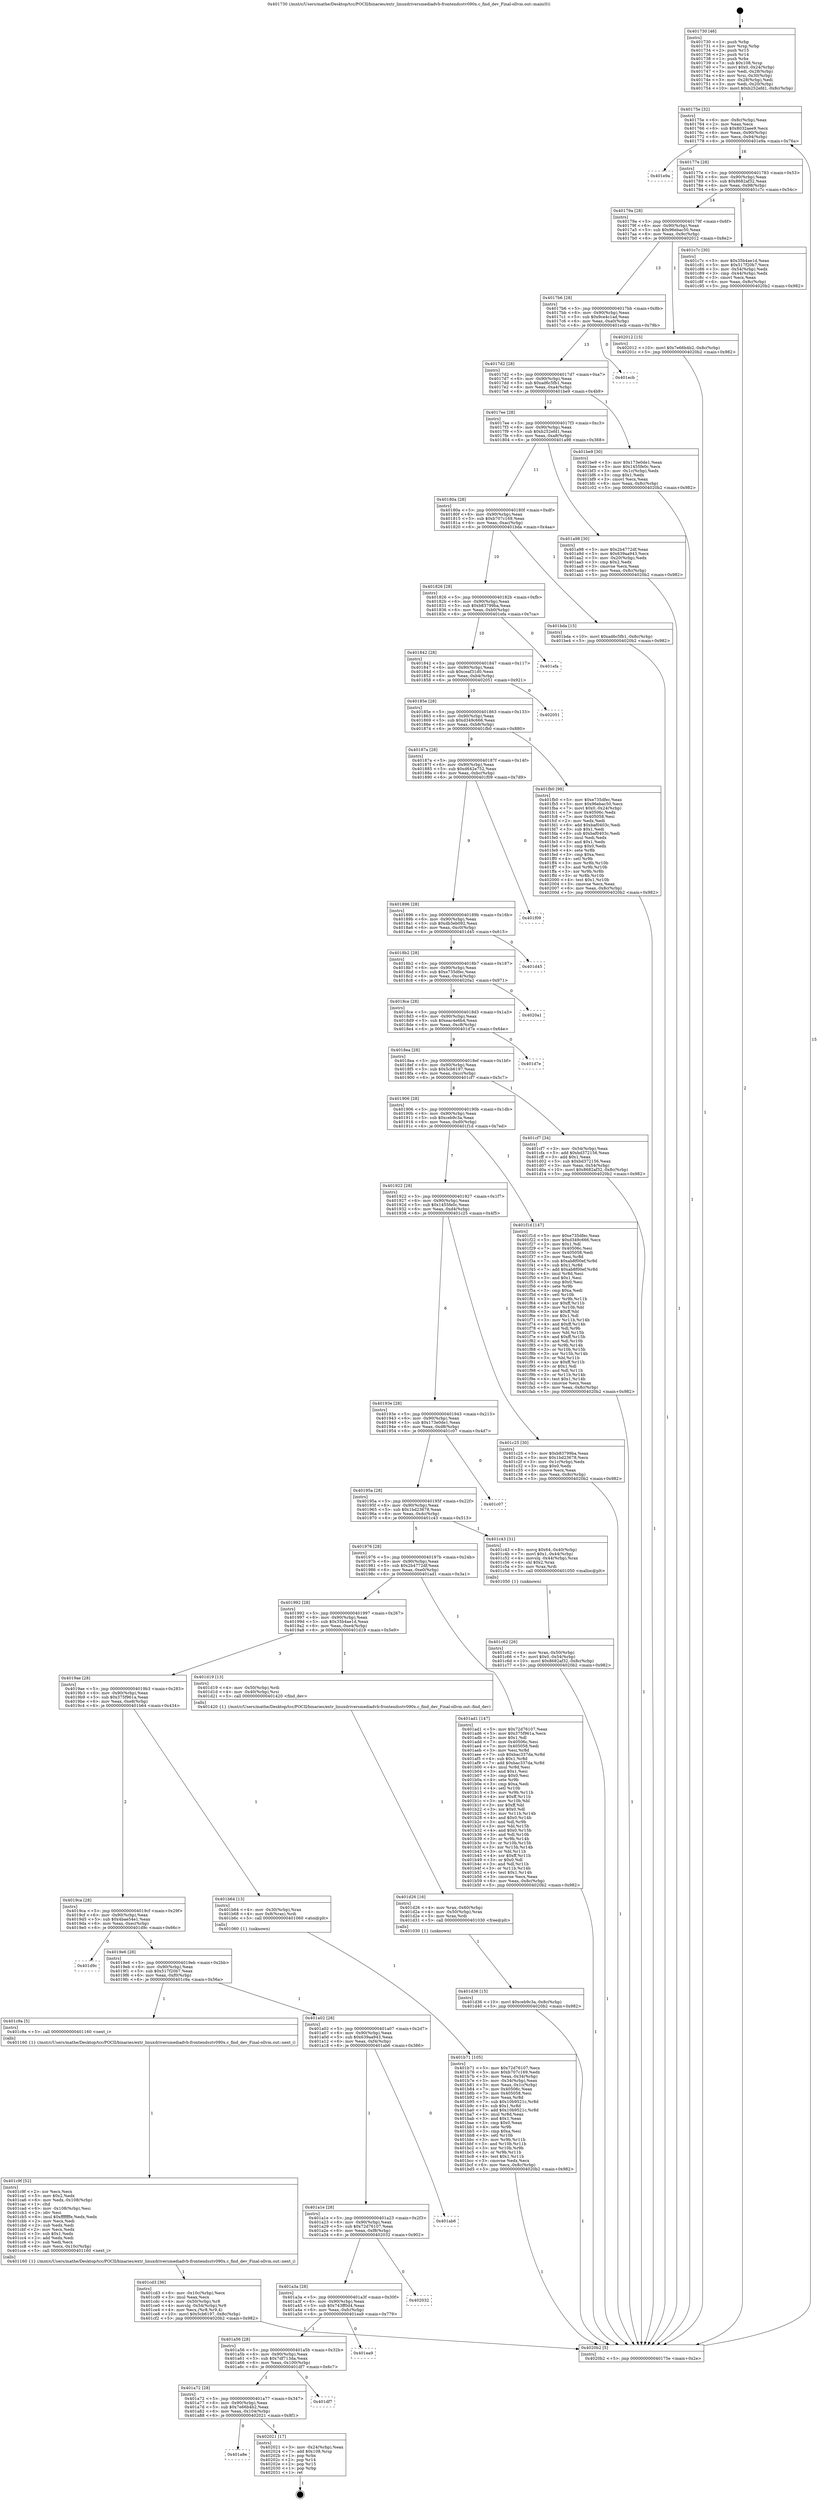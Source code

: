 digraph "0x401730" {
  label = "0x401730 (/mnt/c/Users/mathe/Desktop/tcc/POCII/binaries/extr_linuxdriversmediadvb-frontendsstv090x.c_find_dev_Final-ollvm.out::main(0))"
  labelloc = "t"
  node[shape=record]

  Entry [label="",width=0.3,height=0.3,shape=circle,fillcolor=black,style=filled]
  "0x40175e" [label="{
     0x40175e [32]\l
     | [instrs]\l
     &nbsp;&nbsp;0x40175e \<+6\>: mov -0x8c(%rbp),%eax\l
     &nbsp;&nbsp;0x401764 \<+2\>: mov %eax,%ecx\l
     &nbsp;&nbsp;0x401766 \<+6\>: sub $0x8032aee9,%ecx\l
     &nbsp;&nbsp;0x40176c \<+6\>: mov %eax,-0x90(%rbp)\l
     &nbsp;&nbsp;0x401772 \<+6\>: mov %ecx,-0x94(%rbp)\l
     &nbsp;&nbsp;0x401778 \<+6\>: je 0000000000401e9a \<main+0x76a\>\l
  }"]
  "0x401e9a" [label="{
     0x401e9a\l
  }", style=dashed]
  "0x40177e" [label="{
     0x40177e [28]\l
     | [instrs]\l
     &nbsp;&nbsp;0x40177e \<+5\>: jmp 0000000000401783 \<main+0x53\>\l
     &nbsp;&nbsp;0x401783 \<+6\>: mov -0x90(%rbp),%eax\l
     &nbsp;&nbsp;0x401789 \<+5\>: sub $0x8682af32,%eax\l
     &nbsp;&nbsp;0x40178e \<+6\>: mov %eax,-0x98(%rbp)\l
     &nbsp;&nbsp;0x401794 \<+6\>: je 0000000000401c7c \<main+0x54c\>\l
  }"]
  Exit [label="",width=0.3,height=0.3,shape=circle,fillcolor=black,style=filled,peripheries=2]
  "0x401c7c" [label="{
     0x401c7c [30]\l
     | [instrs]\l
     &nbsp;&nbsp;0x401c7c \<+5\>: mov $0x35b4ae1d,%eax\l
     &nbsp;&nbsp;0x401c81 \<+5\>: mov $0x517f20b7,%ecx\l
     &nbsp;&nbsp;0x401c86 \<+3\>: mov -0x54(%rbp),%edx\l
     &nbsp;&nbsp;0x401c89 \<+3\>: cmp -0x44(%rbp),%edx\l
     &nbsp;&nbsp;0x401c8c \<+3\>: cmovl %ecx,%eax\l
     &nbsp;&nbsp;0x401c8f \<+6\>: mov %eax,-0x8c(%rbp)\l
     &nbsp;&nbsp;0x401c95 \<+5\>: jmp 00000000004020b2 \<main+0x982\>\l
  }"]
  "0x40179a" [label="{
     0x40179a [28]\l
     | [instrs]\l
     &nbsp;&nbsp;0x40179a \<+5\>: jmp 000000000040179f \<main+0x6f\>\l
     &nbsp;&nbsp;0x40179f \<+6\>: mov -0x90(%rbp),%eax\l
     &nbsp;&nbsp;0x4017a5 \<+5\>: sub $0x96ebac50,%eax\l
     &nbsp;&nbsp;0x4017aa \<+6\>: mov %eax,-0x9c(%rbp)\l
     &nbsp;&nbsp;0x4017b0 \<+6\>: je 0000000000402012 \<main+0x8e2\>\l
  }"]
  "0x401a8e" [label="{
     0x401a8e\l
  }", style=dashed]
  "0x402012" [label="{
     0x402012 [15]\l
     | [instrs]\l
     &nbsp;&nbsp;0x402012 \<+10\>: movl $0x7e66b4b2,-0x8c(%rbp)\l
     &nbsp;&nbsp;0x40201c \<+5\>: jmp 00000000004020b2 \<main+0x982\>\l
  }"]
  "0x4017b6" [label="{
     0x4017b6 [28]\l
     | [instrs]\l
     &nbsp;&nbsp;0x4017b6 \<+5\>: jmp 00000000004017bb \<main+0x8b\>\l
     &nbsp;&nbsp;0x4017bb \<+6\>: mov -0x90(%rbp),%eax\l
     &nbsp;&nbsp;0x4017c1 \<+5\>: sub $0x9ce4c1ad,%eax\l
     &nbsp;&nbsp;0x4017c6 \<+6\>: mov %eax,-0xa0(%rbp)\l
     &nbsp;&nbsp;0x4017cc \<+6\>: je 0000000000401ecb \<main+0x79b\>\l
  }"]
  "0x402021" [label="{
     0x402021 [17]\l
     | [instrs]\l
     &nbsp;&nbsp;0x402021 \<+3\>: mov -0x24(%rbp),%eax\l
     &nbsp;&nbsp;0x402024 \<+7\>: add $0x108,%rsp\l
     &nbsp;&nbsp;0x40202b \<+1\>: pop %rbx\l
     &nbsp;&nbsp;0x40202c \<+2\>: pop %r14\l
     &nbsp;&nbsp;0x40202e \<+2\>: pop %r15\l
     &nbsp;&nbsp;0x402030 \<+1\>: pop %rbp\l
     &nbsp;&nbsp;0x402031 \<+1\>: ret\l
  }"]
  "0x401ecb" [label="{
     0x401ecb\l
  }", style=dashed]
  "0x4017d2" [label="{
     0x4017d2 [28]\l
     | [instrs]\l
     &nbsp;&nbsp;0x4017d2 \<+5\>: jmp 00000000004017d7 \<main+0xa7\>\l
     &nbsp;&nbsp;0x4017d7 \<+6\>: mov -0x90(%rbp),%eax\l
     &nbsp;&nbsp;0x4017dd \<+5\>: sub $0xad6c5fb1,%eax\l
     &nbsp;&nbsp;0x4017e2 \<+6\>: mov %eax,-0xa4(%rbp)\l
     &nbsp;&nbsp;0x4017e8 \<+6\>: je 0000000000401be9 \<main+0x4b9\>\l
  }"]
  "0x401a72" [label="{
     0x401a72 [28]\l
     | [instrs]\l
     &nbsp;&nbsp;0x401a72 \<+5\>: jmp 0000000000401a77 \<main+0x347\>\l
     &nbsp;&nbsp;0x401a77 \<+6\>: mov -0x90(%rbp),%eax\l
     &nbsp;&nbsp;0x401a7d \<+5\>: sub $0x7e66b4b2,%eax\l
     &nbsp;&nbsp;0x401a82 \<+6\>: mov %eax,-0x104(%rbp)\l
     &nbsp;&nbsp;0x401a88 \<+6\>: je 0000000000402021 \<main+0x8f1\>\l
  }"]
  "0x401be9" [label="{
     0x401be9 [30]\l
     | [instrs]\l
     &nbsp;&nbsp;0x401be9 \<+5\>: mov $0x173e0de1,%eax\l
     &nbsp;&nbsp;0x401bee \<+5\>: mov $0x1455fe0c,%ecx\l
     &nbsp;&nbsp;0x401bf3 \<+3\>: mov -0x1c(%rbp),%edx\l
     &nbsp;&nbsp;0x401bf6 \<+3\>: cmp $0x1,%edx\l
     &nbsp;&nbsp;0x401bf9 \<+3\>: cmovl %ecx,%eax\l
     &nbsp;&nbsp;0x401bfc \<+6\>: mov %eax,-0x8c(%rbp)\l
     &nbsp;&nbsp;0x401c02 \<+5\>: jmp 00000000004020b2 \<main+0x982\>\l
  }"]
  "0x4017ee" [label="{
     0x4017ee [28]\l
     | [instrs]\l
     &nbsp;&nbsp;0x4017ee \<+5\>: jmp 00000000004017f3 \<main+0xc3\>\l
     &nbsp;&nbsp;0x4017f3 \<+6\>: mov -0x90(%rbp),%eax\l
     &nbsp;&nbsp;0x4017f9 \<+5\>: sub $0xb252efd1,%eax\l
     &nbsp;&nbsp;0x4017fe \<+6\>: mov %eax,-0xa8(%rbp)\l
     &nbsp;&nbsp;0x401804 \<+6\>: je 0000000000401a98 \<main+0x368\>\l
  }"]
  "0x401df7" [label="{
     0x401df7\l
  }", style=dashed]
  "0x401a98" [label="{
     0x401a98 [30]\l
     | [instrs]\l
     &nbsp;&nbsp;0x401a98 \<+5\>: mov $0x2b4772df,%eax\l
     &nbsp;&nbsp;0x401a9d \<+5\>: mov $0x639aa943,%ecx\l
     &nbsp;&nbsp;0x401aa2 \<+3\>: mov -0x20(%rbp),%edx\l
     &nbsp;&nbsp;0x401aa5 \<+3\>: cmp $0x2,%edx\l
     &nbsp;&nbsp;0x401aa8 \<+3\>: cmovne %ecx,%eax\l
     &nbsp;&nbsp;0x401aab \<+6\>: mov %eax,-0x8c(%rbp)\l
     &nbsp;&nbsp;0x401ab1 \<+5\>: jmp 00000000004020b2 \<main+0x982\>\l
  }"]
  "0x40180a" [label="{
     0x40180a [28]\l
     | [instrs]\l
     &nbsp;&nbsp;0x40180a \<+5\>: jmp 000000000040180f \<main+0xdf\>\l
     &nbsp;&nbsp;0x40180f \<+6\>: mov -0x90(%rbp),%eax\l
     &nbsp;&nbsp;0x401815 \<+5\>: sub $0xb707c169,%eax\l
     &nbsp;&nbsp;0x40181a \<+6\>: mov %eax,-0xac(%rbp)\l
     &nbsp;&nbsp;0x401820 \<+6\>: je 0000000000401bda \<main+0x4aa\>\l
  }"]
  "0x4020b2" [label="{
     0x4020b2 [5]\l
     | [instrs]\l
     &nbsp;&nbsp;0x4020b2 \<+5\>: jmp 000000000040175e \<main+0x2e\>\l
  }"]
  "0x401730" [label="{
     0x401730 [46]\l
     | [instrs]\l
     &nbsp;&nbsp;0x401730 \<+1\>: push %rbp\l
     &nbsp;&nbsp;0x401731 \<+3\>: mov %rsp,%rbp\l
     &nbsp;&nbsp;0x401734 \<+2\>: push %r15\l
     &nbsp;&nbsp;0x401736 \<+2\>: push %r14\l
     &nbsp;&nbsp;0x401738 \<+1\>: push %rbx\l
     &nbsp;&nbsp;0x401739 \<+7\>: sub $0x108,%rsp\l
     &nbsp;&nbsp;0x401740 \<+7\>: movl $0x0,-0x24(%rbp)\l
     &nbsp;&nbsp;0x401747 \<+3\>: mov %edi,-0x28(%rbp)\l
     &nbsp;&nbsp;0x40174a \<+4\>: mov %rsi,-0x30(%rbp)\l
     &nbsp;&nbsp;0x40174e \<+3\>: mov -0x28(%rbp),%edi\l
     &nbsp;&nbsp;0x401751 \<+3\>: mov %edi,-0x20(%rbp)\l
     &nbsp;&nbsp;0x401754 \<+10\>: movl $0xb252efd1,-0x8c(%rbp)\l
  }"]
  "0x401a56" [label="{
     0x401a56 [28]\l
     | [instrs]\l
     &nbsp;&nbsp;0x401a56 \<+5\>: jmp 0000000000401a5b \<main+0x32b\>\l
     &nbsp;&nbsp;0x401a5b \<+6\>: mov -0x90(%rbp),%eax\l
     &nbsp;&nbsp;0x401a61 \<+5\>: sub $0x7df713da,%eax\l
     &nbsp;&nbsp;0x401a66 \<+6\>: mov %eax,-0x100(%rbp)\l
     &nbsp;&nbsp;0x401a6c \<+6\>: je 0000000000401df7 \<main+0x6c7\>\l
  }"]
  "0x401bda" [label="{
     0x401bda [15]\l
     | [instrs]\l
     &nbsp;&nbsp;0x401bda \<+10\>: movl $0xad6c5fb1,-0x8c(%rbp)\l
     &nbsp;&nbsp;0x401be4 \<+5\>: jmp 00000000004020b2 \<main+0x982\>\l
  }"]
  "0x401826" [label="{
     0x401826 [28]\l
     | [instrs]\l
     &nbsp;&nbsp;0x401826 \<+5\>: jmp 000000000040182b \<main+0xfb\>\l
     &nbsp;&nbsp;0x40182b \<+6\>: mov -0x90(%rbp),%eax\l
     &nbsp;&nbsp;0x401831 \<+5\>: sub $0xb83799ba,%eax\l
     &nbsp;&nbsp;0x401836 \<+6\>: mov %eax,-0xb0(%rbp)\l
     &nbsp;&nbsp;0x40183c \<+6\>: je 0000000000401efa \<main+0x7ca\>\l
  }"]
  "0x401ea9" [label="{
     0x401ea9\l
  }", style=dashed]
  "0x401efa" [label="{
     0x401efa\l
  }", style=dashed]
  "0x401842" [label="{
     0x401842 [28]\l
     | [instrs]\l
     &nbsp;&nbsp;0x401842 \<+5\>: jmp 0000000000401847 \<main+0x117\>\l
     &nbsp;&nbsp;0x401847 \<+6\>: mov -0x90(%rbp),%eax\l
     &nbsp;&nbsp;0x40184d \<+5\>: sub $0xceaf31d0,%eax\l
     &nbsp;&nbsp;0x401852 \<+6\>: mov %eax,-0xb4(%rbp)\l
     &nbsp;&nbsp;0x401858 \<+6\>: je 0000000000402051 \<main+0x921\>\l
  }"]
  "0x401a3a" [label="{
     0x401a3a [28]\l
     | [instrs]\l
     &nbsp;&nbsp;0x401a3a \<+5\>: jmp 0000000000401a3f \<main+0x30f\>\l
     &nbsp;&nbsp;0x401a3f \<+6\>: mov -0x90(%rbp),%eax\l
     &nbsp;&nbsp;0x401a45 \<+5\>: sub $0x743ff0d4,%eax\l
     &nbsp;&nbsp;0x401a4a \<+6\>: mov %eax,-0xfc(%rbp)\l
     &nbsp;&nbsp;0x401a50 \<+6\>: je 0000000000401ea9 \<main+0x779\>\l
  }"]
  "0x402051" [label="{
     0x402051\l
  }", style=dashed]
  "0x40185e" [label="{
     0x40185e [28]\l
     | [instrs]\l
     &nbsp;&nbsp;0x40185e \<+5\>: jmp 0000000000401863 \<main+0x133\>\l
     &nbsp;&nbsp;0x401863 \<+6\>: mov -0x90(%rbp),%eax\l
     &nbsp;&nbsp;0x401869 \<+5\>: sub $0xd349c666,%eax\l
     &nbsp;&nbsp;0x40186e \<+6\>: mov %eax,-0xb8(%rbp)\l
     &nbsp;&nbsp;0x401874 \<+6\>: je 0000000000401fb0 \<main+0x880\>\l
  }"]
  "0x402032" [label="{
     0x402032\l
  }", style=dashed]
  "0x401fb0" [label="{
     0x401fb0 [98]\l
     | [instrs]\l
     &nbsp;&nbsp;0x401fb0 \<+5\>: mov $0xe735dfec,%eax\l
     &nbsp;&nbsp;0x401fb5 \<+5\>: mov $0x96ebac50,%ecx\l
     &nbsp;&nbsp;0x401fba \<+7\>: movl $0x0,-0x24(%rbp)\l
     &nbsp;&nbsp;0x401fc1 \<+7\>: mov 0x40506c,%edx\l
     &nbsp;&nbsp;0x401fc8 \<+7\>: mov 0x405058,%esi\l
     &nbsp;&nbsp;0x401fcf \<+2\>: mov %edx,%edi\l
     &nbsp;&nbsp;0x401fd1 \<+6\>: add $0xbaf0403c,%edi\l
     &nbsp;&nbsp;0x401fd7 \<+3\>: sub $0x1,%edi\l
     &nbsp;&nbsp;0x401fda \<+6\>: sub $0xbaf0403c,%edi\l
     &nbsp;&nbsp;0x401fe0 \<+3\>: imul %edi,%edx\l
     &nbsp;&nbsp;0x401fe3 \<+3\>: and $0x1,%edx\l
     &nbsp;&nbsp;0x401fe6 \<+3\>: cmp $0x0,%edx\l
     &nbsp;&nbsp;0x401fe9 \<+4\>: sete %r8b\l
     &nbsp;&nbsp;0x401fed \<+3\>: cmp $0xa,%esi\l
     &nbsp;&nbsp;0x401ff0 \<+4\>: setl %r9b\l
     &nbsp;&nbsp;0x401ff4 \<+3\>: mov %r8b,%r10b\l
     &nbsp;&nbsp;0x401ff7 \<+3\>: and %r9b,%r10b\l
     &nbsp;&nbsp;0x401ffa \<+3\>: xor %r9b,%r8b\l
     &nbsp;&nbsp;0x401ffd \<+3\>: or %r8b,%r10b\l
     &nbsp;&nbsp;0x402000 \<+4\>: test $0x1,%r10b\l
     &nbsp;&nbsp;0x402004 \<+3\>: cmovne %ecx,%eax\l
     &nbsp;&nbsp;0x402007 \<+6\>: mov %eax,-0x8c(%rbp)\l
     &nbsp;&nbsp;0x40200d \<+5\>: jmp 00000000004020b2 \<main+0x982\>\l
  }"]
  "0x40187a" [label="{
     0x40187a [28]\l
     | [instrs]\l
     &nbsp;&nbsp;0x40187a \<+5\>: jmp 000000000040187f \<main+0x14f\>\l
     &nbsp;&nbsp;0x40187f \<+6\>: mov -0x90(%rbp),%eax\l
     &nbsp;&nbsp;0x401885 \<+5\>: sub $0xd642e752,%eax\l
     &nbsp;&nbsp;0x40188a \<+6\>: mov %eax,-0xbc(%rbp)\l
     &nbsp;&nbsp;0x401890 \<+6\>: je 0000000000401f09 \<main+0x7d9\>\l
  }"]
  "0x401a1e" [label="{
     0x401a1e [28]\l
     | [instrs]\l
     &nbsp;&nbsp;0x401a1e \<+5\>: jmp 0000000000401a23 \<main+0x2f3\>\l
     &nbsp;&nbsp;0x401a23 \<+6\>: mov -0x90(%rbp),%eax\l
     &nbsp;&nbsp;0x401a29 \<+5\>: sub $0x72d76107,%eax\l
     &nbsp;&nbsp;0x401a2e \<+6\>: mov %eax,-0xf8(%rbp)\l
     &nbsp;&nbsp;0x401a34 \<+6\>: je 0000000000402032 \<main+0x902\>\l
  }"]
  "0x401f09" [label="{
     0x401f09\l
  }", style=dashed]
  "0x401896" [label="{
     0x401896 [28]\l
     | [instrs]\l
     &nbsp;&nbsp;0x401896 \<+5\>: jmp 000000000040189b \<main+0x16b\>\l
     &nbsp;&nbsp;0x40189b \<+6\>: mov -0x90(%rbp),%eax\l
     &nbsp;&nbsp;0x4018a1 \<+5\>: sub $0xdb3eb092,%eax\l
     &nbsp;&nbsp;0x4018a6 \<+6\>: mov %eax,-0xc0(%rbp)\l
     &nbsp;&nbsp;0x4018ac \<+6\>: je 0000000000401d45 \<main+0x615\>\l
  }"]
  "0x401ab6" [label="{
     0x401ab6\l
  }", style=dashed]
  "0x401d45" [label="{
     0x401d45\l
  }", style=dashed]
  "0x4018b2" [label="{
     0x4018b2 [28]\l
     | [instrs]\l
     &nbsp;&nbsp;0x4018b2 \<+5\>: jmp 00000000004018b7 \<main+0x187\>\l
     &nbsp;&nbsp;0x4018b7 \<+6\>: mov -0x90(%rbp),%eax\l
     &nbsp;&nbsp;0x4018bd \<+5\>: sub $0xe735dfec,%eax\l
     &nbsp;&nbsp;0x4018c2 \<+6\>: mov %eax,-0xc4(%rbp)\l
     &nbsp;&nbsp;0x4018c8 \<+6\>: je 00000000004020a1 \<main+0x971\>\l
  }"]
  "0x401d36" [label="{
     0x401d36 [15]\l
     | [instrs]\l
     &nbsp;&nbsp;0x401d36 \<+10\>: movl $0xceb9c3a,-0x8c(%rbp)\l
     &nbsp;&nbsp;0x401d40 \<+5\>: jmp 00000000004020b2 \<main+0x982\>\l
  }"]
  "0x4020a1" [label="{
     0x4020a1\l
  }", style=dashed]
  "0x4018ce" [label="{
     0x4018ce [28]\l
     | [instrs]\l
     &nbsp;&nbsp;0x4018ce \<+5\>: jmp 00000000004018d3 \<main+0x1a3\>\l
     &nbsp;&nbsp;0x4018d3 \<+6\>: mov -0x90(%rbp),%eax\l
     &nbsp;&nbsp;0x4018d9 \<+5\>: sub $0xeac4e6b4,%eax\l
     &nbsp;&nbsp;0x4018de \<+6\>: mov %eax,-0xc8(%rbp)\l
     &nbsp;&nbsp;0x4018e4 \<+6\>: je 0000000000401d7e \<main+0x64e\>\l
  }"]
  "0x401d26" [label="{
     0x401d26 [16]\l
     | [instrs]\l
     &nbsp;&nbsp;0x401d26 \<+4\>: mov %rax,-0x60(%rbp)\l
     &nbsp;&nbsp;0x401d2a \<+4\>: mov -0x50(%rbp),%rax\l
     &nbsp;&nbsp;0x401d2e \<+3\>: mov %rax,%rdi\l
     &nbsp;&nbsp;0x401d31 \<+5\>: call 0000000000401030 \<free@plt\>\l
     | [calls]\l
     &nbsp;&nbsp;0x401030 \{1\} (unknown)\l
  }"]
  "0x401d7e" [label="{
     0x401d7e\l
  }", style=dashed]
  "0x4018ea" [label="{
     0x4018ea [28]\l
     | [instrs]\l
     &nbsp;&nbsp;0x4018ea \<+5\>: jmp 00000000004018ef \<main+0x1bf\>\l
     &nbsp;&nbsp;0x4018ef \<+6\>: mov -0x90(%rbp),%eax\l
     &nbsp;&nbsp;0x4018f5 \<+5\>: sub $0x5cb6197,%eax\l
     &nbsp;&nbsp;0x4018fa \<+6\>: mov %eax,-0xcc(%rbp)\l
     &nbsp;&nbsp;0x401900 \<+6\>: je 0000000000401cf7 \<main+0x5c7\>\l
  }"]
  "0x401cd3" [label="{
     0x401cd3 [36]\l
     | [instrs]\l
     &nbsp;&nbsp;0x401cd3 \<+6\>: mov -0x10c(%rbp),%ecx\l
     &nbsp;&nbsp;0x401cd9 \<+3\>: imul %eax,%ecx\l
     &nbsp;&nbsp;0x401cdc \<+4\>: mov -0x50(%rbp),%r8\l
     &nbsp;&nbsp;0x401ce0 \<+4\>: movslq -0x54(%rbp),%r9\l
     &nbsp;&nbsp;0x401ce4 \<+4\>: mov %ecx,(%r8,%r9,4)\l
     &nbsp;&nbsp;0x401ce8 \<+10\>: movl $0x5cb6197,-0x8c(%rbp)\l
     &nbsp;&nbsp;0x401cf2 \<+5\>: jmp 00000000004020b2 \<main+0x982\>\l
  }"]
  "0x401cf7" [label="{
     0x401cf7 [34]\l
     | [instrs]\l
     &nbsp;&nbsp;0x401cf7 \<+3\>: mov -0x54(%rbp),%eax\l
     &nbsp;&nbsp;0x401cfa \<+5\>: add $0xbd372156,%eax\l
     &nbsp;&nbsp;0x401cff \<+3\>: add $0x1,%eax\l
     &nbsp;&nbsp;0x401d02 \<+5\>: sub $0xbd372156,%eax\l
     &nbsp;&nbsp;0x401d07 \<+3\>: mov %eax,-0x54(%rbp)\l
     &nbsp;&nbsp;0x401d0a \<+10\>: movl $0x8682af32,-0x8c(%rbp)\l
     &nbsp;&nbsp;0x401d14 \<+5\>: jmp 00000000004020b2 \<main+0x982\>\l
  }"]
  "0x401906" [label="{
     0x401906 [28]\l
     | [instrs]\l
     &nbsp;&nbsp;0x401906 \<+5\>: jmp 000000000040190b \<main+0x1db\>\l
     &nbsp;&nbsp;0x40190b \<+6\>: mov -0x90(%rbp),%eax\l
     &nbsp;&nbsp;0x401911 \<+5\>: sub $0xceb9c3a,%eax\l
     &nbsp;&nbsp;0x401916 \<+6\>: mov %eax,-0xd0(%rbp)\l
     &nbsp;&nbsp;0x40191c \<+6\>: je 0000000000401f1d \<main+0x7ed\>\l
  }"]
  "0x401c9f" [label="{
     0x401c9f [52]\l
     | [instrs]\l
     &nbsp;&nbsp;0x401c9f \<+2\>: xor %ecx,%ecx\l
     &nbsp;&nbsp;0x401ca1 \<+5\>: mov $0x2,%edx\l
     &nbsp;&nbsp;0x401ca6 \<+6\>: mov %edx,-0x108(%rbp)\l
     &nbsp;&nbsp;0x401cac \<+1\>: cltd\l
     &nbsp;&nbsp;0x401cad \<+6\>: mov -0x108(%rbp),%esi\l
     &nbsp;&nbsp;0x401cb3 \<+2\>: idiv %esi\l
     &nbsp;&nbsp;0x401cb5 \<+6\>: imul $0xfffffffe,%edx,%edx\l
     &nbsp;&nbsp;0x401cbb \<+2\>: mov %ecx,%edi\l
     &nbsp;&nbsp;0x401cbd \<+2\>: sub %edx,%edi\l
     &nbsp;&nbsp;0x401cbf \<+2\>: mov %ecx,%edx\l
     &nbsp;&nbsp;0x401cc1 \<+3\>: sub $0x1,%edx\l
     &nbsp;&nbsp;0x401cc4 \<+2\>: add %edx,%edi\l
     &nbsp;&nbsp;0x401cc6 \<+2\>: sub %edi,%ecx\l
     &nbsp;&nbsp;0x401cc8 \<+6\>: mov %ecx,-0x10c(%rbp)\l
     &nbsp;&nbsp;0x401cce \<+5\>: call 0000000000401160 \<next_i\>\l
     | [calls]\l
     &nbsp;&nbsp;0x401160 \{1\} (/mnt/c/Users/mathe/Desktop/tcc/POCII/binaries/extr_linuxdriversmediadvb-frontendsstv090x.c_find_dev_Final-ollvm.out::next_i)\l
  }"]
  "0x401f1d" [label="{
     0x401f1d [147]\l
     | [instrs]\l
     &nbsp;&nbsp;0x401f1d \<+5\>: mov $0xe735dfec,%eax\l
     &nbsp;&nbsp;0x401f22 \<+5\>: mov $0xd349c666,%ecx\l
     &nbsp;&nbsp;0x401f27 \<+2\>: mov $0x1,%dl\l
     &nbsp;&nbsp;0x401f29 \<+7\>: mov 0x40506c,%esi\l
     &nbsp;&nbsp;0x401f30 \<+7\>: mov 0x405058,%edi\l
     &nbsp;&nbsp;0x401f37 \<+3\>: mov %esi,%r8d\l
     &nbsp;&nbsp;0x401f3a \<+7\>: sub $0xab8f00ef,%r8d\l
     &nbsp;&nbsp;0x401f41 \<+4\>: sub $0x1,%r8d\l
     &nbsp;&nbsp;0x401f45 \<+7\>: add $0xab8f00ef,%r8d\l
     &nbsp;&nbsp;0x401f4c \<+4\>: imul %r8d,%esi\l
     &nbsp;&nbsp;0x401f50 \<+3\>: and $0x1,%esi\l
     &nbsp;&nbsp;0x401f53 \<+3\>: cmp $0x0,%esi\l
     &nbsp;&nbsp;0x401f56 \<+4\>: sete %r9b\l
     &nbsp;&nbsp;0x401f5a \<+3\>: cmp $0xa,%edi\l
     &nbsp;&nbsp;0x401f5d \<+4\>: setl %r10b\l
     &nbsp;&nbsp;0x401f61 \<+3\>: mov %r9b,%r11b\l
     &nbsp;&nbsp;0x401f64 \<+4\>: xor $0xff,%r11b\l
     &nbsp;&nbsp;0x401f68 \<+3\>: mov %r10b,%bl\l
     &nbsp;&nbsp;0x401f6b \<+3\>: xor $0xff,%bl\l
     &nbsp;&nbsp;0x401f6e \<+3\>: xor $0x1,%dl\l
     &nbsp;&nbsp;0x401f71 \<+3\>: mov %r11b,%r14b\l
     &nbsp;&nbsp;0x401f74 \<+4\>: and $0xff,%r14b\l
     &nbsp;&nbsp;0x401f78 \<+3\>: and %dl,%r9b\l
     &nbsp;&nbsp;0x401f7b \<+3\>: mov %bl,%r15b\l
     &nbsp;&nbsp;0x401f7e \<+4\>: and $0xff,%r15b\l
     &nbsp;&nbsp;0x401f82 \<+3\>: and %dl,%r10b\l
     &nbsp;&nbsp;0x401f85 \<+3\>: or %r9b,%r14b\l
     &nbsp;&nbsp;0x401f88 \<+3\>: or %r10b,%r15b\l
     &nbsp;&nbsp;0x401f8b \<+3\>: xor %r15b,%r14b\l
     &nbsp;&nbsp;0x401f8e \<+3\>: or %bl,%r11b\l
     &nbsp;&nbsp;0x401f91 \<+4\>: xor $0xff,%r11b\l
     &nbsp;&nbsp;0x401f95 \<+3\>: or $0x1,%dl\l
     &nbsp;&nbsp;0x401f98 \<+3\>: and %dl,%r11b\l
     &nbsp;&nbsp;0x401f9b \<+3\>: or %r11b,%r14b\l
     &nbsp;&nbsp;0x401f9e \<+4\>: test $0x1,%r14b\l
     &nbsp;&nbsp;0x401fa2 \<+3\>: cmovne %ecx,%eax\l
     &nbsp;&nbsp;0x401fa5 \<+6\>: mov %eax,-0x8c(%rbp)\l
     &nbsp;&nbsp;0x401fab \<+5\>: jmp 00000000004020b2 \<main+0x982\>\l
  }"]
  "0x401922" [label="{
     0x401922 [28]\l
     | [instrs]\l
     &nbsp;&nbsp;0x401922 \<+5\>: jmp 0000000000401927 \<main+0x1f7\>\l
     &nbsp;&nbsp;0x401927 \<+6\>: mov -0x90(%rbp),%eax\l
     &nbsp;&nbsp;0x40192d \<+5\>: sub $0x1455fe0c,%eax\l
     &nbsp;&nbsp;0x401932 \<+6\>: mov %eax,-0xd4(%rbp)\l
     &nbsp;&nbsp;0x401938 \<+6\>: je 0000000000401c25 \<main+0x4f5\>\l
  }"]
  "0x401a02" [label="{
     0x401a02 [28]\l
     | [instrs]\l
     &nbsp;&nbsp;0x401a02 \<+5\>: jmp 0000000000401a07 \<main+0x2d7\>\l
     &nbsp;&nbsp;0x401a07 \<+6\>: mov -0x90(%rbp),%eax\l
     &nbsp;&nbsp;0x401a0d \<+5\>: sub $0x639aa943,%eax\l
     &nbsp;&nbsp;0x401a12 \<+6\>: mov %eax,-0xf4(%rbp)\l
     &nbsp;&nbsp;0x401a18 \<+6\>: je 0000000000401ab6 \<main+0x386\>\l
  }"]
  "0x401c25" [label="{
     0x401c25 [30]\l
     | [instrs]\l
     &nbsp;&nbsp;0x401c25 \<+5\>: mov $0xb83799ba,%eax\l
     &nbsp;&nbsp;0x401c2a \<+5\>: mov $0x1bd23678,%ecx\l
     &nbsp;&nbsp;0x401c2f \<+3\>: mov -0x1c(%rbp),%edx\l
     &nbsp;&nbsp;0x401c32 \<+3\>: cmp $0x0,%edx\l
     &nbsp;&nbsp;0x401c35 \<+3\>: cmove %ecx,%eax\l
     &nbsp;&nbsp;0x401c38 \<+6\>: mov %eax,-0x8c(%rbp)\l
     &nbsp;&nbsp;0x401c3e \<+5\>: jmp 00000000004020b2 \<main+0x982\>\l
  }"]
  "0x40193e" [label="{
     0x40193e [28]\l
     | [instrs]\l
     &nbsp;&nbsp;0x40193e \<+5\>: jmp 0000000000401943 \<main+0x213\>\l
     &nbsp;&nbsp;0x401943 \<+6\>: mov -0x90(%rbp),%eax\l
     &nbsp;&nbsp;0x401949 \<+5\>: sub $0x173e0de1,%eax\l
     &nbsp;&nbsp;0x40194e \<+6\>: mov %eax,-0xd8(%rbp)\l
     &nbsp;&nbsp;0x401954 \<+6\>: je 0000000000401c07 \<main+0x4d7\>\l
  }"]
  "0x401c9a" [label="{
     0x401c9a [5]\l
     | [instrs]\l
     &nbsp;&nbsp;0x401c9a \<+5\>: call 0000000000401160 \<next_i\>\l
     | [calls]\l
     &nbsp;&nbsp;0x401160 \{1\} (/mnt/c/Users/mathe/Desktop/tcc/POCII/binaries/extr_linuxdriversmediadvb-frontendsstv090x.c_find_dev_Final-ollvm.out::next_i)\l
  }"]
  "0x401c07" [label="{
     0x401c07\l
  }", style=dashed]
  "0x40195a" [label="{
     0x40195a [28]\l
     | [instrs]\l
     &nbsp;&nbsp;0x40195a \<+5\>: jmp 000000000040195f \<main+0x22f\>\l
     &nbsp;&nbsp;0x40195f \<+6\>: mov -0x90(%rbp),%eax\l
     &nbsp;&nbsp;0x401965 \<+5\>: sub $0x1bd23678,%eax\l
     &nbsp;&nbsp;0x40196a \<+6\>: mov %eax,-0xdc(%rbp)\l
     &nbsp;&nbsp;0x401970 \<+6\>: je 0000000000401c43 \<main+0x513\>\l
  }"]
  "0x4019e6" [label="{
     0x4019e6 [28]\l
     | [instrs]\l
     &nbsp;&nbsp;0x4019e6 \<+5\>: jmp 00000000004019eb \<main+0x2bb\>\l
     &nbsp;&nbsp;0x4019eb \<+6\>: mov -0x90(%rbp),%eax\l
     &nbsp;&nbsp;0x4019f1 \<+5\>: sub $0x517f20b7,%eax\l
     &nbsp;&nbsp;0x4019f6 \<+6\>: mov %eax,-0xf0(%rbp)\l
     &nbsp;&nbsp;0x4019fc \<+6\>: je 0000000000401c9a \<main+0x56a\>\l
  }"]
  "0x401c43" [label="{
     0x401c43 [31]\l
     | [instrs]\l
     &nbsp;&nbsp;0x401c43 \<+8\>: movq $0x64,-0x40(%rbp)\l
     &nbsp;&nbsp;0x401c4b \<+7\>: movl $0x1,-0x44(%rbp)\l
     &nbsp;&nbsp;0x401c52 \<+4\>: movslq -0x44(%rbp),%rax\l
     &nbsp;&nbsp;0x401c56 \<+4\>: shl $0x2,%rax\l
     &nbsp;&nbsp;0x401c5a \<+3\>: mov %rax,%rdi\l
     &nbsp;&nbsp;0x401c5d \<+5\>: call 0000000000401050 \<malloc@plt\>\l
     | [calls]\l
     &nbsp;&nbsp;0x401050 \{1\} (unknown)\l
  }"]
  "0x401976" [label="{
     0x401976 [28]\l
     | [instrs]\l
     &nbsp;&nbsp;0x401976 \<+5\>: jmp 000000000040197b \<main+0x24b\>\l
     &nbsp;&nbsp;0x40197b \<+6\>: mov -0x90(%rbp),%eax\l
     &nbsp;&nbsp;0x401981 \<+5\>: sub $0x2b4772df,%eax\l
     &nbsp;&nbsp;0x401986 \<+6\>: mov %eax,-0xe0(%rbp)\l
     &nbsp;&nbsp;0x40198c \<+6\>: je 0000000000401ad1 \<main+0x3a1\>\l
  }"]
  "0x401d9c" [label="{
     0x401d9c\l
  }", style=dashed]
  "0x401ad1" [label="{
     0x401ad1 [147]\l
     | [instrs]\l
     &nbsp;&nbsp;0x401ad1 \<+5\>: mov $0x72d76107,%eax\l
     &nbsp;&nbsp;0x401ad6 \<+5\>: mov $0x375f961a,%ecx\l
     &nbsp;&nbsp;0x401adb \<+2\>: mov $0x1,%dl\l
     &nbsp;&nbsp;0x401add \<+7\>: mov 0x40506c,%esi\l
     &nbsp;&nbsp;0x401ae4 \<+7\>: mov 0x405058,%edi\l
     &nbsp;&nbsp;0x401aeb \<+3\>: mov %esi,%r8d\l
     &nbsp;&nbsp;0x401aee \<+7\>: sub $0xbac337da,%r8d\l
     &nbsp;&nbsp;0x401af5 \<+4\>: sub $0x1,%r8d\l
     &nbsp;&nbsp;0x401af9 \<+7\>: add $0xbac337da,%r8d\l
     &nbsp;&nbsp;0x401b00 \<+4\>: imul %r8d,%esi\l
     &nbsp;&nbsp;0x401b04 \<+3\>: and $0x1,%esi\l
     &nbsp;&nbsp;0x401b07 \<+3\>: cmp $0x0,%esi\l
     &nbsp;&nbsp;0x401b0a \<+4\>: sete %r9b\l
     &nbsp;&nbsp;0x401b0e \<+3\>: cmp $0xa,%edi\l
     &nbsp;&nbsp;0x401b11 \<+4\>: setl %r10b\l
     &nbsp;&nbsp;0x401b15 \<+3\>: mov %r9b,%r11b\l
     &nbsp;&nbsp;0x401b18 \<+4\>: xor $0xff,%r11b\l
     &nbsp;&nbsp;0x401b1c \<+3\>: mov %r10b,%bl\l
     &nbsp;&nbsp;0x401b1f \<+3\>: xor $0xff,%bl\l
     &nbsp;&nbsp;0x401b22 \<+3\>: xor $0x0,%dl\l
     &nbsp;&nbsp;0x401b25 \<+3\>: mov %r11b,%r14b\l
     &nbsp;&nbsp;0x401b28 \<+4\>: and $0x0,%r14b\l
     &nbsp;&nbsp;0x401b2c \<+3\>: and %dl,%r9b\l
     &nbsp;&nbsp;0x401b2f \<+3\>: mov %bl,%r15b\l
     &nbsp;&nbsp;0x401b32 \<+4\>: and $0x0,%r15b\l
     &nbsp;&nbsp;0x401b36 \<+3\>: and %dl,%r10b\l
     &nbsp;&nbsp;0x401b39 \<+3\>: or %r9b,%r14b\l
     &nbsp;&nbsp;0x401b3c \<+3\>: or %r10b,%r15b\l
     &nbsp;&nbsp;0x401b3f \<+3\>: xor %r15b,%r14b\l
     &nbsp;&nbsp;0x401b42 \<+3\>: or %bl,%r11b\l
     &nbsp;&nbsp;0x401b45 \<+4\>: xor $0xff,%r11b\l
     &nbsp;&nbsp;0x401b49 \<+3\>: or $0x0,%dl\l
     &nbsp;&nbsp;0x401b4c \<+3\>: and %dl,%r11b\l
     &nbsp;&nbsp;0x401b4f \<+3\>: or %r11b,%r14b\l
     &nbsp;&nbsp;0x401b52 \<+4\>: test $0x1,%r14b\l
     &nbsp;&nbsp;0x401b56 \<+3\>: cmovne %ecx,%eax\l
     &nbsp;&nbsp;0x401b59 \<+6\>: mov %eax,-0x8c(%rbp)\l
     &nbsp;&nbsp;0x401b5f \<+5\>: jmp 00000000004020b2 \<main+0x982\>\l
  }"]
  "0x401992" [label="{
     0x401992 [28]\l
     | [instrs]\l
     &nbsp;&nbsp;0x401992 \<+5\>: jmp 0000000000401997 \<main+0x267\>\l
     &nbsp;&nbsp;0x401997 \<+6\>: mov -0x90(%rbp),%eax\l
     &nbsp;&nbsp;0x40199d \<+5\>: sub $0x35b4ae1d,%eax\l
     &nbsp;&nbsp;0x4019a2 \<+6\>: mov %eax,-0xe4(%rbp)\l
     &nbsp;&nbsp;0x4019a8 \<+6\>: je 0000000000401d19 \<main+0x5e9\>\l
  }"]
  "0x401c62" [label="{
     0x401c62 [26]\l
     | [instrs]\l
     &nbsp;&nbsp;0x401c62 \<+4\>: mov %rax,-0x50(%rbp)\l
     &nbsp;&nbsp;0x401c66 \<+7\>: movl $0x0,-0x54(%rbp)\l
     &nbsp;&nbsp;0x401c6d \<+10\>: movl $0x8682af32,-0x8c(%rbp)\l
     &nbsp;&nbsp;0x401c77 \<+5\>: jmp 00000000004020b2 \<main+0x982\>\l
  }"]
  "0x401d19" [label="{
     0x401d19 [13]\l
     | [instrs]\l
     &nbsp;&nbsp;0x401d19 \<+4\>: mov -0x50(%rbp),%rdi\l
     &nbsp;&nbsp;0x401d1d \<+4\>: mov -0x40(%rbp),%rsi\l
     &nbsp;&nbsp;0x401d21 \<+5\>: call 0000000000401420 \<find_dev\>\l
     | [calls]\l
     &nbsp;&nbsp;0x401420 \{1\} (/mnt/c/Users/mathe/Desktop/tcc/POCII/binaries/extr_linuxdriversmediadvb-frontendsstv090x.c_find_dev_Final-ollvm.out::find_dev)\l
  }"]
  "0x4019ae" [label="{
     0x4019ae [28]\l
     | [instrs]\l
     &nbsp;&nbsp;0x4019ae \<+5\>: jmp 00000000004019b3 \<main+0x283\>\l
     &nbsp;&nbsp;0x4019b3 \<+6\>: mov -0x90(%rbp),%eax\l
     &nbsp;&nbsp;0x4019b9 \<+5\>: sub $0x375f961a,%eax\l
     &nbsp;&nbsp;0x4019be \<+6\>: mov %eax,-0xe8(%rbp)\l
     &nbsp;&nbsp;0x4019c4 \<+6\>: je 0000000000401b64 \<main+0x434\>\l
  }"]
  "0x401b71" [label="{
     0x401b71 [105]\l
     | [instrs]\l
     &nbsp;&nbsp;0x401b71 \<+5\>: mov $0x72d76107,%ecx\l
     &nbsp;&nbsp;0x401b76 \<+5\>: mov $0xb707c169,%edx\l
     &nbsp;&nbsp;0x401b7b \<+3\>: mov %eax,-0x34(%rbp)\l
     &nbsp;&nbsp;0x401b7e \<+3\>: mov -0x34(%rbp),%eax\l
     &nbsp;&nbsp;0x401b81 \<+3\>: mov %eax,-0x1c(%rbp)\l
     &nbsp;&nbsp;0x401b84 \<+7\>: mov 0x40506c,%eax\l
     &nbsp;&nbsp;0x401b8b \<+7\>: mov 0x405058,%esi\l
     &nbsp;&nbsp;0x401b92 \<+3\>: mov %eax,%r8d\l
     &nbsp;&nbsp;0x401b95 \<+7\>: sub $0x10b9521c,%r8d\l
     &nbsp;&nbsp;0x401b9c \<+4\>: sub $0x1,%r8d\l
     &nbsp;&nbsp;0x401ba0 \<+7\>: add $0x10b9521c,%r8d\l
     &nbsp;&nbsp;0x401ba7 \<+4\>: imul %r8d,%eax\l
     &nbsp;&nbsp;0x401bab \<+3\>: and $0x1,%eax\l
     &nbsp;&nbsp;0x401bae \<+3\>: cmp $0x0,%eax\l
     &nbsp;&nbsp;0x401bb1 \<+4\>: sete %r9b\l
     &nbsp;&nbsp;0x401bb5 \<+3\>: cmp $0xa,%esi\l
     &nbsp;&nbsp;0x401bb8 \<+4\>: setl %r10b\l
     &nbsp;&nbsp;0x401bbc \<+3\>: mov %r9b,%r11b\l
     &nbsp;&nbsp;0x401bbf \<+3\>: and %r10b,%r11b\l
     &nbsp;&nbsp;0x401bc2 \<+3\>: xor %r10b,%r9b\l
     &nbsp;&nbsp;0x401bc5 \<+3\>: or %r9b,%r11b\l
     &nbsp;&nbsp;0x401bc8 \<+4\>: test $0x1,%r11b\l
     &nbsp;&nbsp;0x401bcc \<+3\>: cmovne %edx,%ecx\l
     &nbsp;&nbsp;0x401bcf \<+6\>: mov %ecx,-0x8c(%rbp)\l
     &nbsp;&nbsp;0x401bd5 \<+5\>: jmp 00000000004020b2 \<main+0x982\>\l
  }"]
  "0x401b64" [label="{
     0x401b64 [13]\l
     | [instrs]\l
     &nbsp;&nbsp;0x401b64 \<+4\>: mov -0x30(%rbp),%rax\l
     &nbsp;&nbsp;0x401b68 \<+4\>: mov 0x8(%rax),%rdi\l
     &nbsp;&nbsp;0x401b6c \<+5\>: call 0000000000401060 \<atoi@plt\>\l
     | [calls]\l
     &nbsp;&nbsp;0x401060 \{1\} (unknown)\l
  }"]
  "0x4019ca" [label="{
     0x4019ca [28]\l
     | [instrs]\l
     &nbsp;&nbsp;0x4019ca \<+5\>: jmp 00000000004019cf \<main+0x29f\>\l
     &nbsp;&nbsp;0x4019cf \<+6\>: mov -0x90(%rbp),%eax\l
     &nbsp;&nbsp;0x4019d5 \<+5\>: sub $0x4bae54e1,%eax\l
     &nbsp;&nbsp;0x4019da \<+6\>: mov %eax,-0xec(%rbp)\l
     &nbsp;&nbsp;0x4019e0 \<+6\>: je 0000000000401d9c \<main+0x66c\>\l
  }"]
  Entry -> "0x401730" [label=" 1"]
  "0x40175e" -> "0x401e9a" [label=" 0"]
  "0x40175e" -> "0x40177e" [label=" 16"]
  "0x402021" -> Exit [label=" 1"]
  "0x40177e" -> "0x401c7c" [label=" 2"]
  "0x40177e" -> "0x40179a" [label=" 14"]
  "0x401a72" -> "0x401a8e" [label=" 0"]
  "0x40179a" -> "0x402012" [label=" 1"]
  "0x40179a" -> "0x4017b6" [label=" 13"]
  "0x401a72" -> "0x402021" [label=" 1"]
  "0x4017b6" -> "0x401ecb" [label=" 0"]
  "0x4017b6" -> "0x4017d2" [label=" 13"]
  "0x401a56" -> "0x401a72" [label=" 1"]
  "0x4017d2" -> "0x401be9" [label=" 1"]
  "0x4017d2" -> "0x4017ee" [label=" 12"]
  "0x401a56" -> "0x401df7" [label=" 0"]
  "0x4017ee" -> "0x401a98" [label=" 1"]
  "0x4017ee" -> "0x40180a" [label=" 11"]
  "0x401a98" -> "0x4020b2" [label=" 1"]
  "0x401730" -> "0x40175e" [label=" 1"]
  "0x4020b2" -> "0x40175e" [label=" 15"]
  "0x401a3a" -> "0x401a56" [label=" 1"]
  "0x40180a" -> "0x401bda" [label=" 1"]
  "0x40180a" -> "0x401826" [label=" 10"]
  "0x401a3a" -> "0x401ea9" [label=" 0"]
  "0x401826" -> "0x401efa" [label=" 0"]
  "0x401826" -> "0x401842" [label=" 10"]
  "0x401a1e" -> "0x401a3a" [label=" 1"]
  "0x401842" -> "0x402051" [label=" 0"]
  "0x401842" -> "0x40185e" [label=" 10"]
  "0x401a1e" -> "0x402032" [label=" 0"]
  "0x40185e" -> "0x401fb0" [label=" 1"]
  "0x40185e" -> "0x40187a" [label=" 9"]
  "0x401a02" -> "0x401a1e" [label=" 1"]
  "0x40187a" -> "0x401f09" [label=" 0"]
  "0x40187a" -> "0x401896" [label=" 9"]
  "0x401a02" -> "0x401ab6" [label=" 0"]
  "0x401896" -> "0x401d45" [label=" 0"]
  "0x401896" -> "0x4018b2" [label=" 9"]
  "0x402012" -> "0x4020b2" [label=" 1"]
  "0x4018b2" -> "0x4020a1" [label=" 0"]
  "0x4018b2" -> "0x4018ce" [label=" 9"]
  "0x401fb0" -> "0x4020b2" [label=" 1"]
  "0x4018ce" -> "0x401d7e" [label=" 0"]
  "0x4018ce" -> "0x4018ea" [label=" 9"]
  "0x401f1d" -> "0x4020b2" [label=" 1"]
  "0x4018ea" -> "0x401cf7" [label=" 1"]
  "0x4018ea" -> "0x401906" [label=" 8"]
  "0x401d36" -> "0x4020b2" [label=" 1"]
  "0x401906" -> "0x401f1d" [label=" 1"]
  "0x401906" -> "0x401922" [label=" 7"]
  "0x401d26" -> "0x401d36" [label=" 1"]
  "0x401922" -> "0x401c25" [label=" 1"]
  "0x401922" -> "0x40193e" [label=" 6"]
  "0x401d19" -> "0x401d26" [label=" 1"]
  "0x40193e" -> "0x401c07" [label=" 0"]
  "0x40193e" -> "0x40195a" [label=" 6"]
  "0x401cf7" -> "0x4020b2" [label=" 1"]
  "0x40195a" -> "0x401c43" [label=" 1"]
  "0x40195a" -> "0x401976" [label=" 5"]
  "0x401c9f" -> "0x401cd3" [label=" 1"]
  "0x401976" -> "0x401ad1" [label=" 1"]
  "0x401976" -> "0x401992" [label=" 4"]
  "0x401ad1" -> "0x4020b2" [label=" 1"]
  "0x401c9a" -> "0x401c9f" [label=" 1"]
  "0x401992" -> "0x401d19" [label=" 1"]
  "0x401992" -> "0x4019ae" [label=" 3"]
  "0x4019e6" -> "0x401c9a" [label=" 1"]
  "0x4019ae" -> "0x401b64" [label=" 1"]
  "0x4019ae" -> "0x4019ca" [label=" 2"]
  "0x401b64" -> "0x401b71" [label=" 1"]
  "0x401b71" -> "0x4020b2" [label=" 1"]
  "0x401bda" -> "0x4020b2" [label=" 1"]
  "0x401be9" -> "0x4020b2" [label=" 1"]
  "0x401c25" -> "0x4020b2" [label=" 1"]
  "0x401c43" -> "0x401c62" [label=" 1"]
  "0x401c62" -> "0x4020b2" [label=" 1"]
  "0x401c7c" -> "0x4020b2" [label=" 2"]
  "0x4019e6" -> "0x401a02" [label=" 1"]
  "0x4019ca" -> "0x401d9c" [label=" 0"]
  "0x4019ca" -> "0x4019e6" [label=" 2"]
  "0x401cd3" -> "0x4020b2" [label=" 1"]
}
